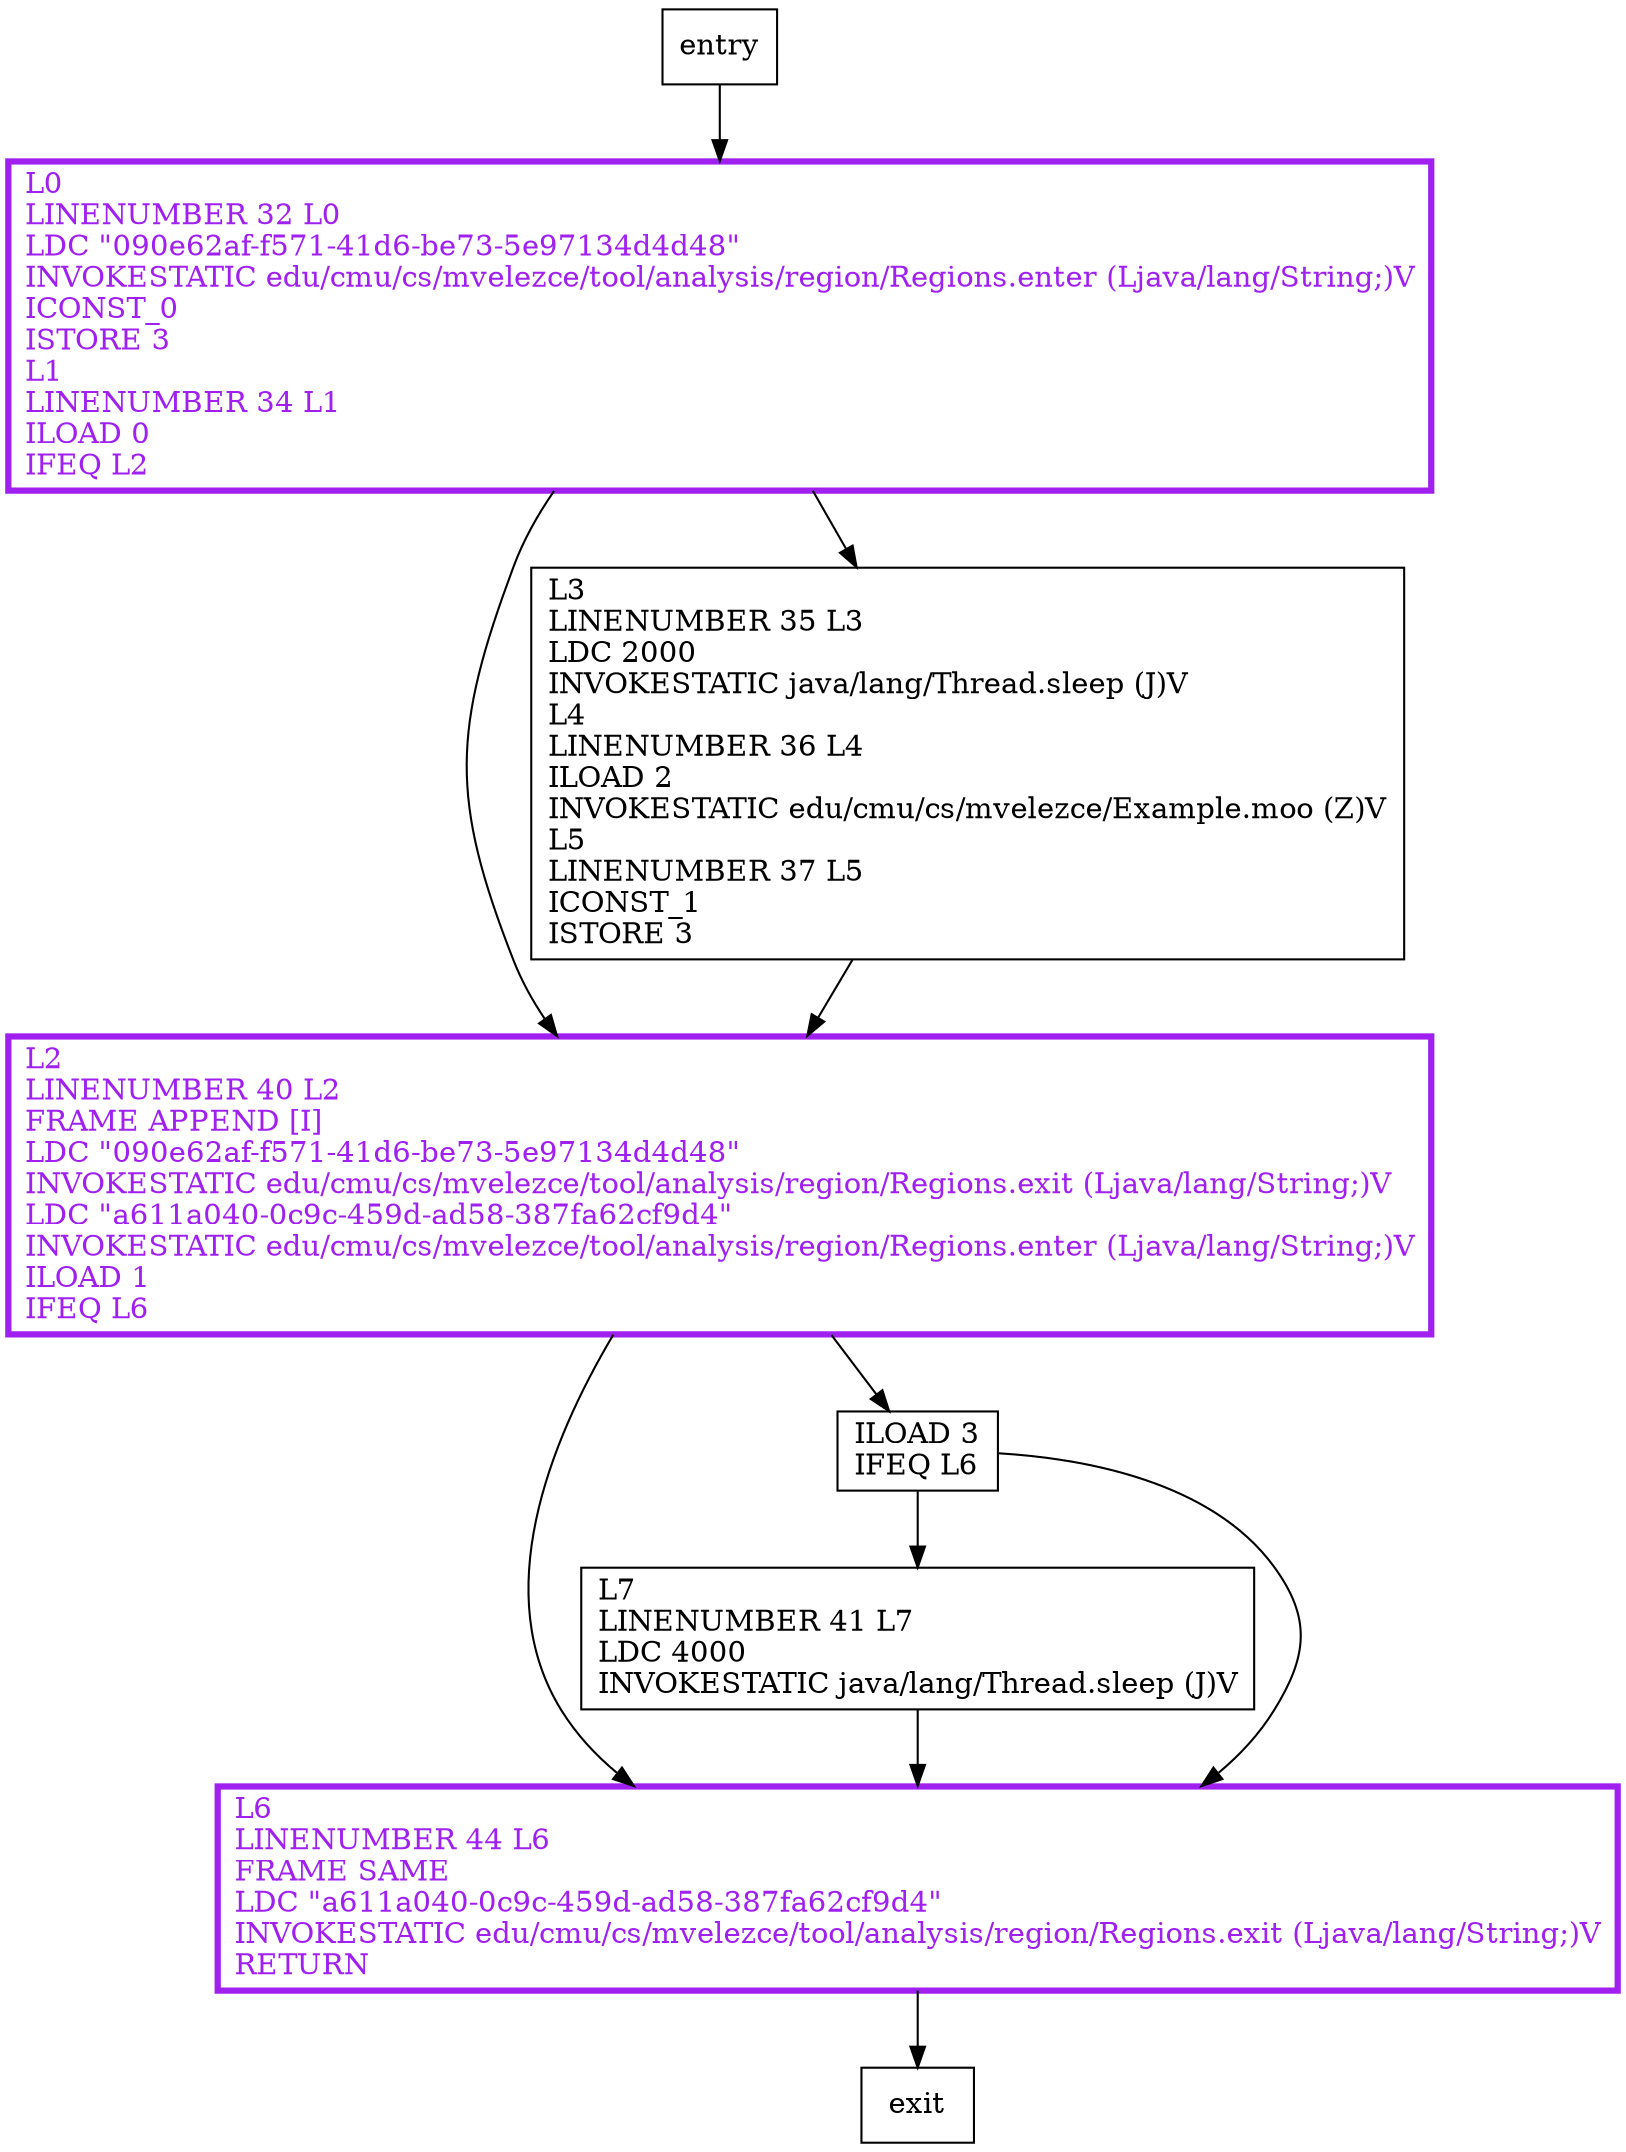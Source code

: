 digraph foo {
node [shape=record];
233021551 [label="L7\lLINENUMBER 41 L7\lLDC 4000\lINVOKESTATIC java/lang/Thread.sleep (J)V\l"];
230528013 [label="L2\lLINENUMBER 40 L2\lFRAME APPEND [I]\lLDC \"090e62af-f571-41d6-be73-5e97134d4d48\"\lINVOKESTATIC edu/cmu/cs/mvelezce/tool/analysis/region/Regions.exit (Ljava/lang/String;)V\lLDC \"a611a040-0c9c-459d-ad58-387fa62cf9d4\"\lINVOKESTATIC edu/cmu/cs/mvelezce/tool/analysis/region/Regions.enter (Ljava/lang/String;)V\lILOAD 1\lIFEQ L6\l"];
876213901 [label="L0\lLINENUMBER 32 L0\lLDC \"090e62af-f571-41d6-be73-5e97134d4d48\"\lINVOKESTATIC edu/cmu/cs/mvelezce/tool/analysis/region/Regions.enter (Ljava/lang/String;)V\lICONST_0\lISTORE 3\lL1\lLINENUMBER 34 L1\lILOAD 0\lIFEQ L2\l"];
1909546776 [label="L3\lLINENUMBER 35 L3\lLDC 2000\lINVOKESTATIC java/lang/Thread.sleep (J)V\lL4\lLINENUMBER 36 L4\lILOAD 2\lINVOKESTATIC edu/cmu/cs/mvelezce/Example.moo (Z)V\lL5\lLINENUMBER 37 L5\lICONST_1\lISTORE 3\l"];
392781299 [label="L6\lLINENUMBER 44 L6\lFRAME SAME\lLDC \"a611a040-0c9c-459d-ad58-387fa62cf9d4\"\lINVOKESTATIC edu/cmu/cs/mvelezce/tool/analysis/region/Regions.exit (Ljava/lang/String;)V\lRETURN\l"];
1822383117 [label="ILOAD 3\lIFEQ L6\l"];
entry;
exit;
entry -> 876213901;
233021551 -> 392781299;
230528013 -> 392781299;
230528013 -> 1822383117;
876213901 -> 230528013;
876213901 -> 1909546776;
1909546776 -> 230528013;
392781299 -> exit;
1822383117 -> 233021551;
1822383117 -> 392781299;
230528013[fontcolor="purple", penwidth=3, color="purple"];
876213901[fontcolor="purple", penwidth=3, color="purple"];
392781299[fontcolor="purple", penwidth=3, color="purple"];
}
